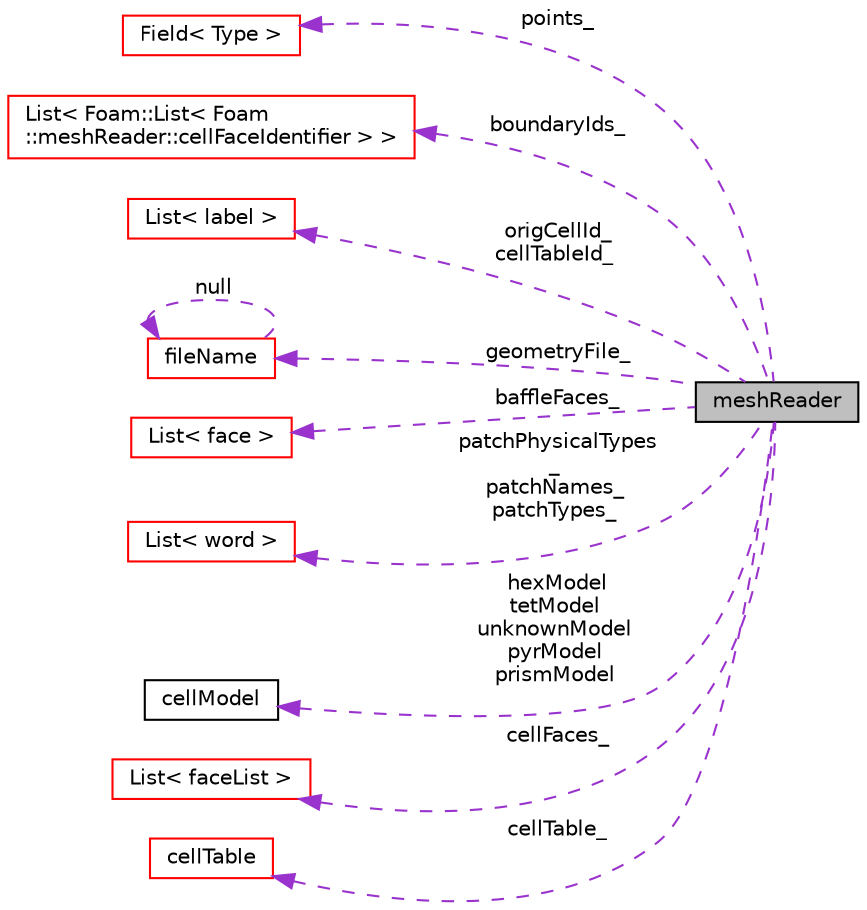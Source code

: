 digraph "meshReader"
{
  bgcolor="transparent";
  edge [fontname="Helvetica",fontsize="10",labelfontname="Helvetica",labelfontsize="10"];
  node [fontname="Helvetica",fontsize="10",shape=record];
  rankdir="LR";
  Node1 [label="meshReader",height=0.2,width=0.4,color="black", fillcolor="grey75", style="filled", fontcolor="black"];
  Node2 -> Node1 [dir="back",color="darkorchid3",fontsize="10",style="dashed",label=" points_" ,fontname="Helvetica"];
  Node2 [label="Field\< Type \>",height=0.2,width=0.4,color="red",URL="$a00765.html",tooltip="Pre-declare SubField and related Field type. "];
  Node3 -> Node1 [dir="back",color="darkorchid3",fontsize="10",style="dashed",label=" boundaryIds_" ,fontname="Helvetica"];
  Node3 [label="List\< Foam::List\< Foam\l::meshReader::cellFaceIdentifier \> \>",height=0.2,width=0.4,color="red",URL="$a01391.html"];
  Node4 -> Node1 [dir="back",color="darkorchid3",fontsize="10",style="dashed",label=" origCellId_\ncellTableId_" ,fontname="Helvetica"];
  Node4 [label="List\< label \>",height=0.2,width=0.4,color="red",URL="$a01391.html"];
  Node5 -> Node1 [dir="back",color="darkorchid3",fontsize="10",style="dashed",label=" geometryFile_" ,fontname="Helvetica"];
  Node5 [label="fileName",height=0.2,width=0.4,color="red",URL="$a00790.html",tooltip="A class for handling file names. "];
  Node5 -> Node5 [dir="back",color="darkorchid3",fontsize="10",style="dashed",label=" null" ,fontname="Helvetica"];
  Node6 -> Node1 [dir="back",color="darkorchid3",fontsize="10",style="dashed",label=" baffleFaces_" ,fontname="Helvetica"];
  Node6 [label="List\< face \>",height=0.2,width=0.4,color="red",URL="$a01391.html"];
  Node7 -> Node1 [dir="back",color="darkorchid3",fontsize="10",style="dashed",label=" patchPhysicalTypes\l_\npatchNames_\npatchTypes_" ,fontname="Helvetica"];
  Node7 [label="List\< word \>",height=0.2,width=0.4,color="red",URL="$a01391.html"];
  Node8 -> Node1 [dir="back",color="darkorchid3",fontsize="10",style="dashed",label=" hexModel\ntetModel\nunknownModel\npyrModel\nprismModel" ,fontname="Helvetica"];
  Node8 [label="cellModel",height=0.2,width=0.4,color="black",URL="$a00217.html",tooltip="Maps a geometry to a set of cell primitives, which enables geometric cell data to be calculated witho..."];
  Node9 -> Node1 [dir="back",color="darkorchid3",fontsize="10",style="dashed",label=" cellFaces_" ,fontname="Helvetica"];
  Node9 [label="List\< faceList \>",height=0.2,width=0.4,color="red",URL="$a01391.html"];
  Node10 -> Node1 [dir="back",color="darkorchid3",fontsize="10",style="dashed",label=" cellTable_" ,fontname="Helvetica"];
  Node10 [label="cellTable",height=0.2,width=0.4,color="red",URL="$a00235.html",tooltip="The cellTable persistent data saved as a Map<dictionary>. "];
}
